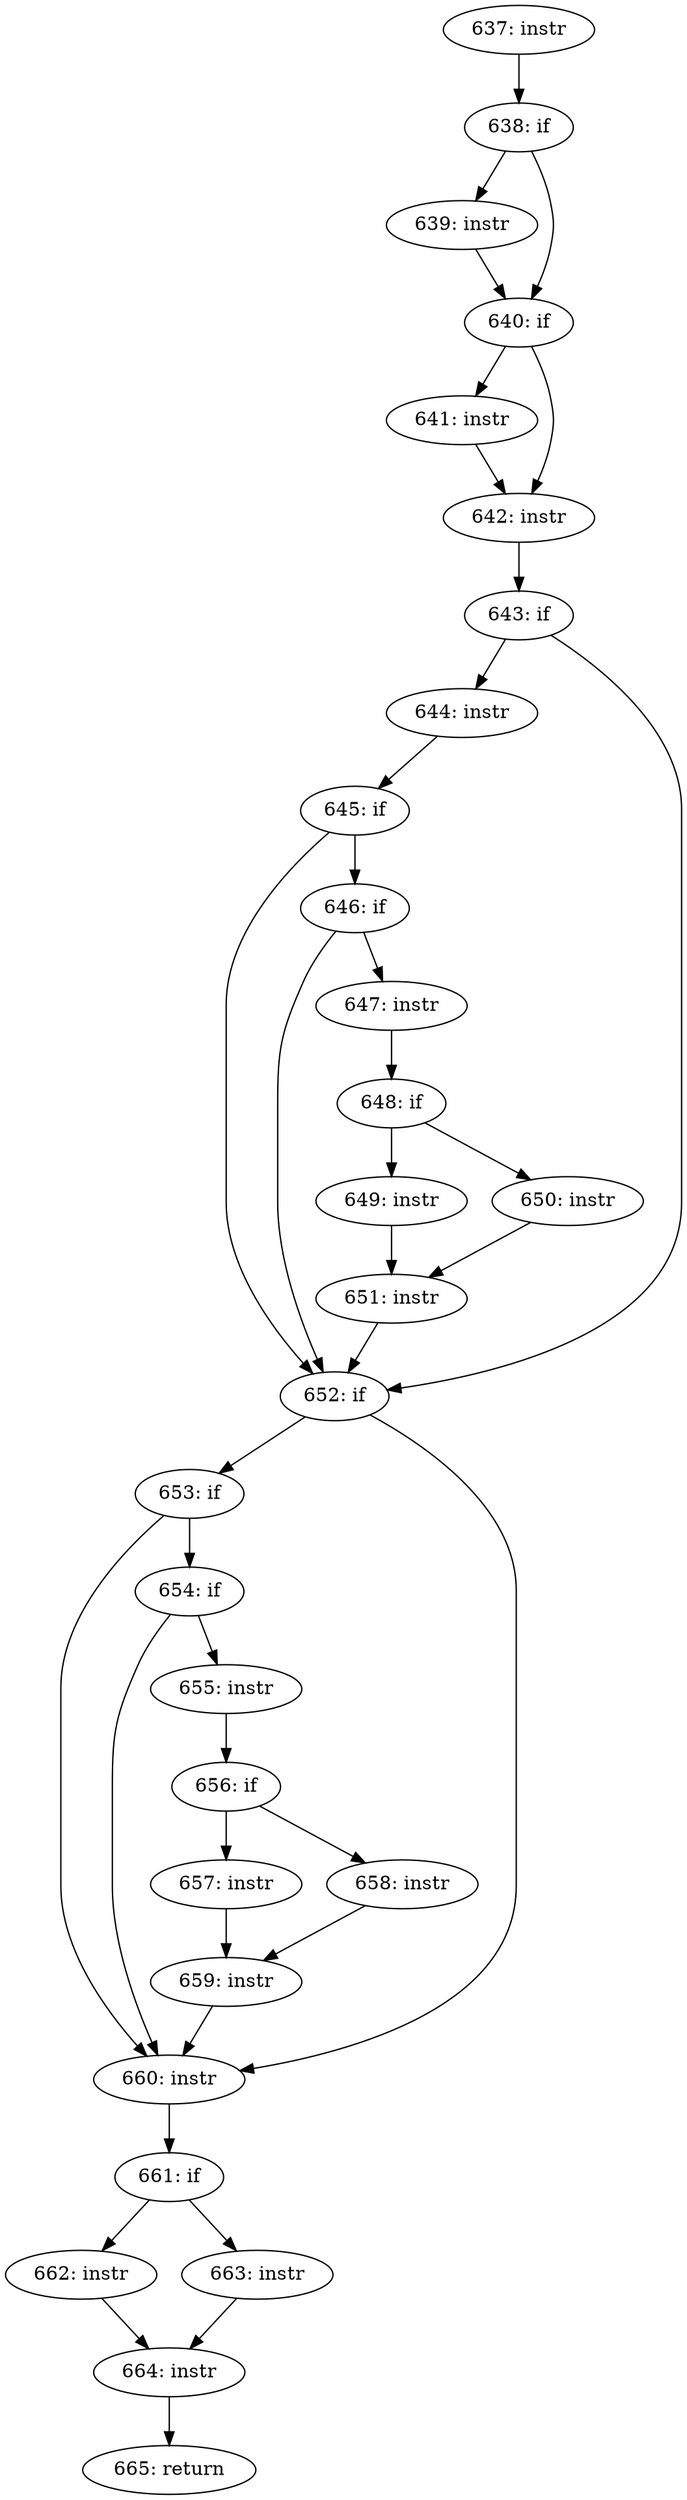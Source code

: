 digraph CFG_tcp_init_buffer_space {
637 [label="637: instr"]
	637 -> 638
638 [label="638: if"]
	638 -> 639
	638 -> 640
639 [label="639: instr"]
	639 -> 640
640 [label="640: if"]
	640 -> 641
	640 -> 642
641 [label="641: instr"]
	641 -> 642
642 [label="642: instr"]
	642 -> 643
643 [label="643: if"]
	643 -> 644
	643 -> 652
644 [label="644: instr"]
	644 -> 645
645 [label="645: if"]
	645 -> 646
	645 -> 652
646 [label="646: if"]
	646 -> 647
	646 -> 652
647 [label="647: instr"]
	647 -> 648
648 [label="648: if"]
	648 -> 649
	648 -> 650
649 [label="649: instr"]
	649 -> 651
650 [label="650: instr"]
	650 -> 651
651 [label="651: instr"]
	651 -> 652
652 [label="652: if"]
	652 -> 653
	652 -> 660
653 [label="653: if"]
	653 -> 654
	653 -> 660
654 [label="654: if"]
	654 -> 655
	654 -> 660
655 [label="655: instr"]
	655 -> 656
656 [label="656: if"]
	656 -> 657
	656 -> 658
657 [label="657: instr"]
	657 -> 659
658 [label="658: instr"]
	658 -> 659
659 [label="659: instr"]
	659 -> 660
660 [label="660: instr"]
	660 -> 661
661 [label="661: if"]
	661 -> 662
	661 -> 663
662 [label="662: instr"]
	662 -> 664
663 [label="663: instr"]
	663 -> 664
664 [label="664: instr"]
	664 -> 665
665 [label="665: return"]
	
}
